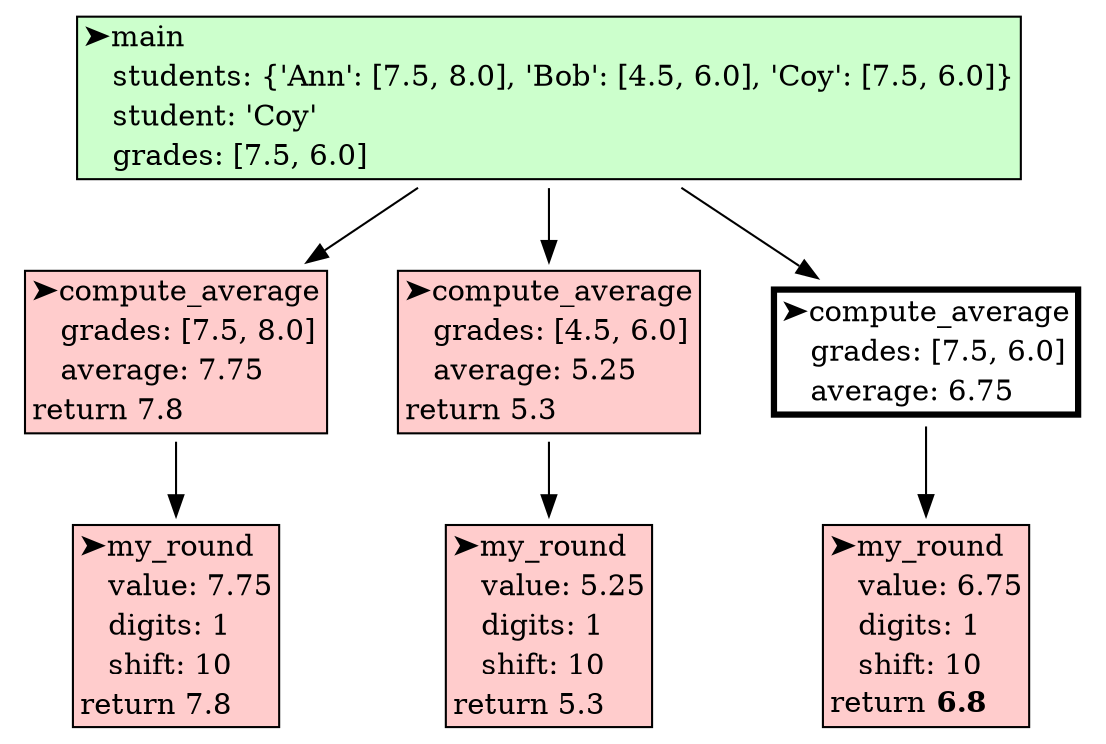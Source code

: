 digraph invocation_tree {
	node [shape=plaintext]
	0 [label=<
<TABLE BORDER="1" CELLBORDER="0" CELLSPACING="0" BGCOLOR="#ccffcc">
  <TR><TD ALIGN="left">➤main</TD></TR>
  <TR><TD ALIGN="left">   students: {&#x27;Ann&#x27;: [7.5, 8.0], &#x27;Bob&#x27;: [4.5, 6.0], &#x27;Coy&#x27;: [7.5, 6.0]}</TD></TR>
  <TR><TD ALIGN="left">   student: &#x27;Coy&#x27;</TD></TR>
  <TR><TD ALIGN="left">   grades: [7.5, 6.0]</TD></TR>
</TABLE>>]
	1 [label=<
<TABLE BORDER="1" CELLBORDER="0" CELLSPACING="0" BGCOLOR="#ffcccc">
  <TR><TD ALIGN="left">➤compute_average</TD></TR>
  <TR><TD ALIGN="left">   grades: [7.5, 8.0]</TD></TR>
  <TR><TD ALIGN="left">   average: 7.75</TD></TR>
  <TR><TD ALIGN="left">return 7.8</TD></TR>
</TABLE>>]
	2 [label=<
<TABLE BORDER="1" CELLBORDER="0" CELLSPACING="0" BGCOLOR="#ffcccc">
  <TR><TD ALIGN="left">➤my_round</TD></TR>
  <TR><TD ALIGN="left">   value: 7.75</TD></TR>
  <TR><TD ALIGN="left">   digits: 1</TD></TR>
  <TR><TD ALIGN="left">   shift: 10</TD></TR>
  <TR><TD ALIGN="left">return 7.8</TD></TR>
</TABLE>>]
	3 [label=<
<TABLE BORDER="1" CELLBORDER="0" CELLSPACING="0" BGCOLOR="#ffcccc">
  <TR><TD ALIGN="left">➤compute_average</TD></TR>
  <TR><TD ALIGN="left">   grades: [4.5, 6.0]</TD></TR>
  <TR><TD ALIGN="left">   average: 5.25</TD></TR>
  <TR><TD ALIGN="left">return 5.3</TD></TR>
</TABLE>>]
	4 [label=<
<TABLE BORDER="1" CELLBORDER="0" CELLSPACING="0" BGCOLOR="#ffcccc">
  <TR><TD ALIGN="left">➤my_round</TD></TR>
  <TR><TD ALIGN="left">   value: 5.25</TD></TR>
  <TR><TD ALIGN="left">   digits: 1</TD></TR>
  <TR><TD ALIGN="left">   shift: 10</TD></TR>
  <TR><TD ALIGN="left">return 5.3</TD></TR>
</TABLE>>]
	5 [label=<
<TABLE BORDER="3" CELLBORDER="0" CELLSPACING="0" BGCOLOR="#ffffff">
  <TR><TD ALIGN="left">➤compute_average</TD></TR>
  <TR><TD ALIGN="left">   grades: [7.5, 6.0]</TD></TR>
  <TR><TD ALIGN="left">   average: 6.75</TD></TR>
</TABLE>>]
	6 [label=<
<TABLE BORDER="1" CELLBORDER="0" CELLSPACING="0" BGCOLOR="#ffcccc">
  <TR><TD ALIGN="left">➤my_round</TD></TR>
  <TR><TD ALIGN="left">   value: 6.75</TD></TR>
  <TR><TD ALIGN="left">   digits: 1</TD></TR>
  <TR><TD ALIGN="left">   shift: 10</TD></TR>
  <TR><TD ALIGN="left">return <B>6.8</B></TD></TR>
</TABLE>>]
	0 -> 1
	1 -> 2
	0 -> 3
	3 -> 4
	0 -> 5
	5 -> 6
}
